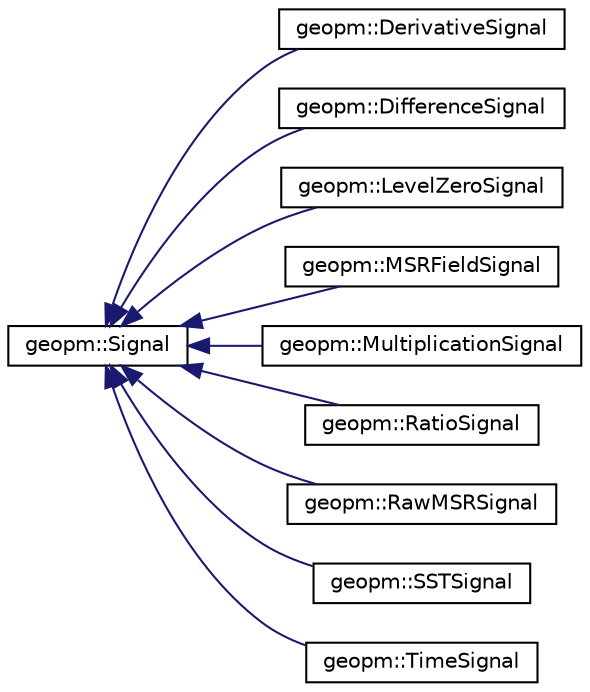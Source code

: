 digraph "Graphical Class Hierarchy"
{
 // LATEX_PDF_SIZE
  edge [fontname="Helvetica",fontsize="10",labelfontname="Helvetica",labelfontsize="10"];
  node [fontname="Helvetica",fontsize="10",shape=record];
  rankdir="LR";
  Node0 [label="geopm::Signal",height=0.2,width=0.4,color="black", fillcolor="white", style="filled",URL="$classgeopm_1_1_signal.html",tooltip=" "];
  Node0 -> Node1 [dir="back",color="midnightblue",fontsize="10",style="solid",fontname="Helvetica"];
  Node1 [label="geopm::DerivativeSignal",height=0.2,width=0.4,color="black", fillcolor="white", style="filled",URL="$classgeopm_1_1_derivative_signal.html",tooltip=" "];
  Node0 -> Node2 [dir="back",color="midnightblue",fontsize="10",style="solid",fontname="Helvetica"];
  Node2 [label="geopm::DifferenceSignal",height=0.2,width=0.4,color="black", fillcolor="white", style="filled",URL="$classgeopm_1_1_difference_signal.html",tooltip=" "];
  Node0 -> Node3 [dir="back",color="midnightblue",fontsize="10",style="solid",fontname="Helvetica"];
  Node3 [label="geopm::LevelZeroSignal",height=0.2,width=0.4,color="black", fillcolor="white", style="filled",URL="$classgeopm_1_1_level_zero_signal.html",tooltip=" "];
  Node0 -> Node4 [dir="back",color="midnightblue",fontsize="10",style="solid",fontname="Helvetica"];
  Node4 [label="geopm::MSRFieldSignal",height=0.2,width=0.4,color="black", fillcolor="white", style="filled",URL="$classgeopm_1_1_m_s_r_field_signal.html",tooltip=" "];
  Node0 -> Node5 [dir="back",color="midnightblue",fontsize="10",style="solid",fontname="Helvetica"];
  Node5 [label="geopm::MultiplicationSignal",height=0.2,width=0.4,color="black", fillcolor="white", style="filled",URL="$classgeopm_1_1_multiplication_signal.html",tooltip="A composite signal used by an IOGroup to produce a signal as the Multiplication of one signal and a d..."];
  Node0 -> Node6 [dir="back",color="midnightblue",fontsize="10",style="solid",fontname="Helvetica"];
  Node6 [label="geopm::RatioSignal",height=0.2,width=0.4,color="black", fillcolor="white", style="filled",URL="$classgeopm_1_1_ratio_signal.html",tooltip="A composite signal used by an IOGroup to produce a signal as the Ratio of two signals."];
  Node0 -> Node7 [dir="back",color="midnightblue",fontsize="10",style="solid",fontname="Helvetica"];
  Node7 [label="geopm::RawMSRSignal",height=0.2,width=0.4,color="black", fillcolor="white", style="filled",URL="$classgeopm_1_1_raw_m_s_r_signal.html",tooltip=" "];
  Node0 -> Node8 [dir="back",color="midnightblue",fontsize="10",style="solid",fontname="Helvetica"];
  Node8 [label="geopm::SSTSignal",height=0.2,width=0.4,color="black", fillcolor="white", style="filled",URL="$classgeopm_1_1_s_s_t_signal.html",tooltip=" "];
  Node0 -> Node9 [dir="back",color="midnightblue",fontsize="10",style="solid",fontname="Helvetica"];
  Node9 [label="geopm::TimeSignal",height=0.2,width=0.4,color="black", fillcolor="white", style="filled",URL="$classgeopm_1_1_time_signal.html",tooltip=" "];
}
